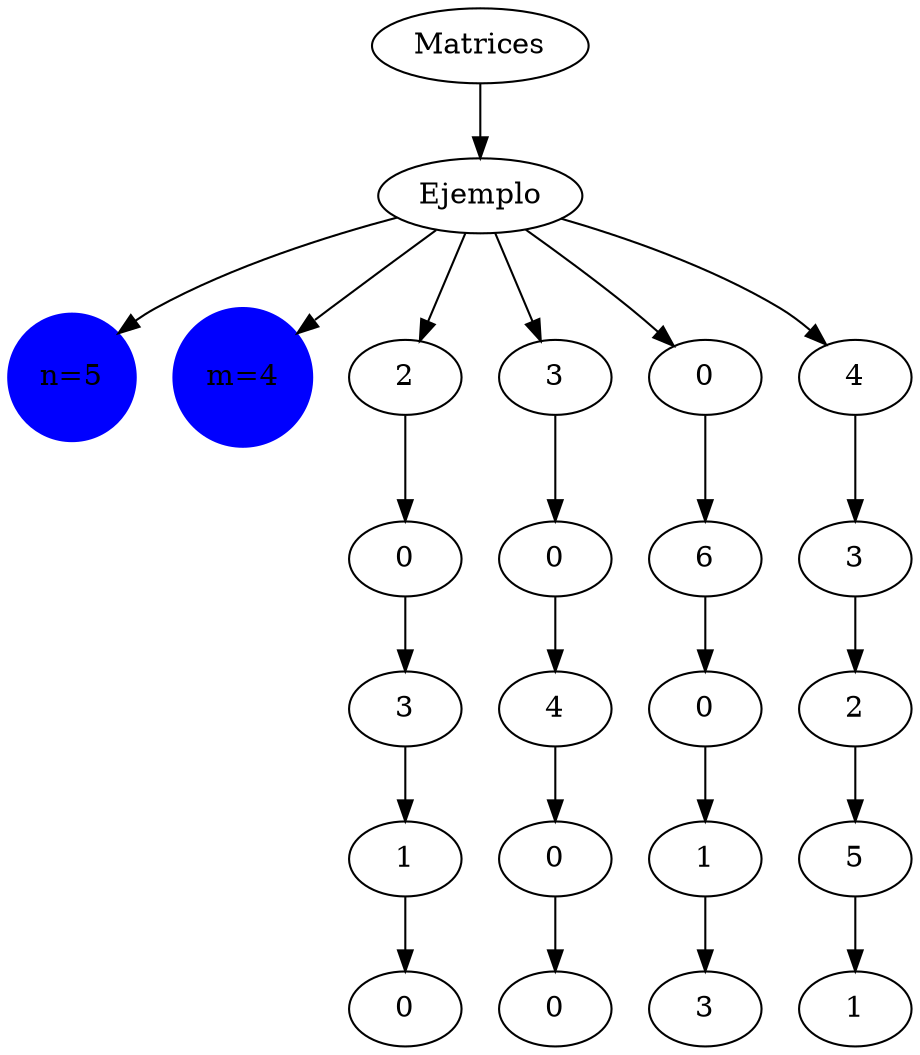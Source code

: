 digraph G {
  rankdir=TB;
  node [shape=ellipse];
  "Matrices" [label="Matrices", shape=ellipse];
  "Ejemplo" [label="Ejemplo", shape=ellipse];
  "Matrices" -> "Ejemplo";
  "n" [label="n=5", shape=circle, color=blue, style=filled];
  "m" [label="m=4", shape=circle, color=blue, style=filled];
  "Ejemplo" -> "n";
  "Ejemplo" -> "m";
  "celda_1_1" [label="2", shape=ellipse];
  "Ejemplo" -> "celda_1_1";
  "celda_2_1" [label="0", shape=ellipse];
  "celda_1_1" -> "celda_2_1";
  "celda_3_1" [label="3", shape=ellipse];
  "celda_2_1" -> "celda_3_1";
  "celda_4_1" [label="1", shape=ellipse];
  "celda_3_1" -> "celda_4_1";
  "celda_5_1" [label="0", shape=ellipse];
  "celda_4_1" -> "celda_5_1";
  "celda_1_2" [label="3", shape=ellipse];
  "Ejemplo" -> "celda_1_2";
  "celda_2_2" [label="0", shape=ellipse];
  "celda_1_2" -> "celda_2_2";
  "celda_3_2" [label="4", shape=ellipse];
  "celda_2_2" -> "celda_3_2";
  "celda_4_2" [label="0", shape=ellipse];
  "celda_3_2" -> "celda_4_2";
  "celda_5_2" [label="0", shape=ellipse];
  "celda_4_2" -> "celda_5_2";
  "celda_1_3" [label="0", shape=ellipse];
  "Ejemplo" -> "celda_1_3";
  "celda_2_3" [label="6", shape=ellipse];
  "celda_1_3" -> "celda_2_3";
  "celda_3_3" [label="0", shape=ellipse];
  "celda_2_3" -> "celda_3_3";
  "celda_4_3" [label="1", shape=ellipse];
  "celda_3_3" -> "celda_4_3";
  "celda_5_3" [label="3", shape=ellipse];
  "celda_4_3" -> "celda_5_3";
  "celda_1_4" [label="4", shape=ellipse];
  "Ejemplo" -> "celda_1_4";
  "celda_2_4" [label="3", shape=ellipse];
  "celda_1_4" -> "celda_2_4";
  "celda_3_4" [label="2", shape=ellipse];
  "celda_2_4" -> "celda_3_4";
  "celda_4_4" [label="5", shape=ellipse];
  "celda_3_4" -> "celda_4_4";
  "celda_5_4" [label="1", shape=ellipse];
  "celda_4_4" -> "celda_5_4";
}
